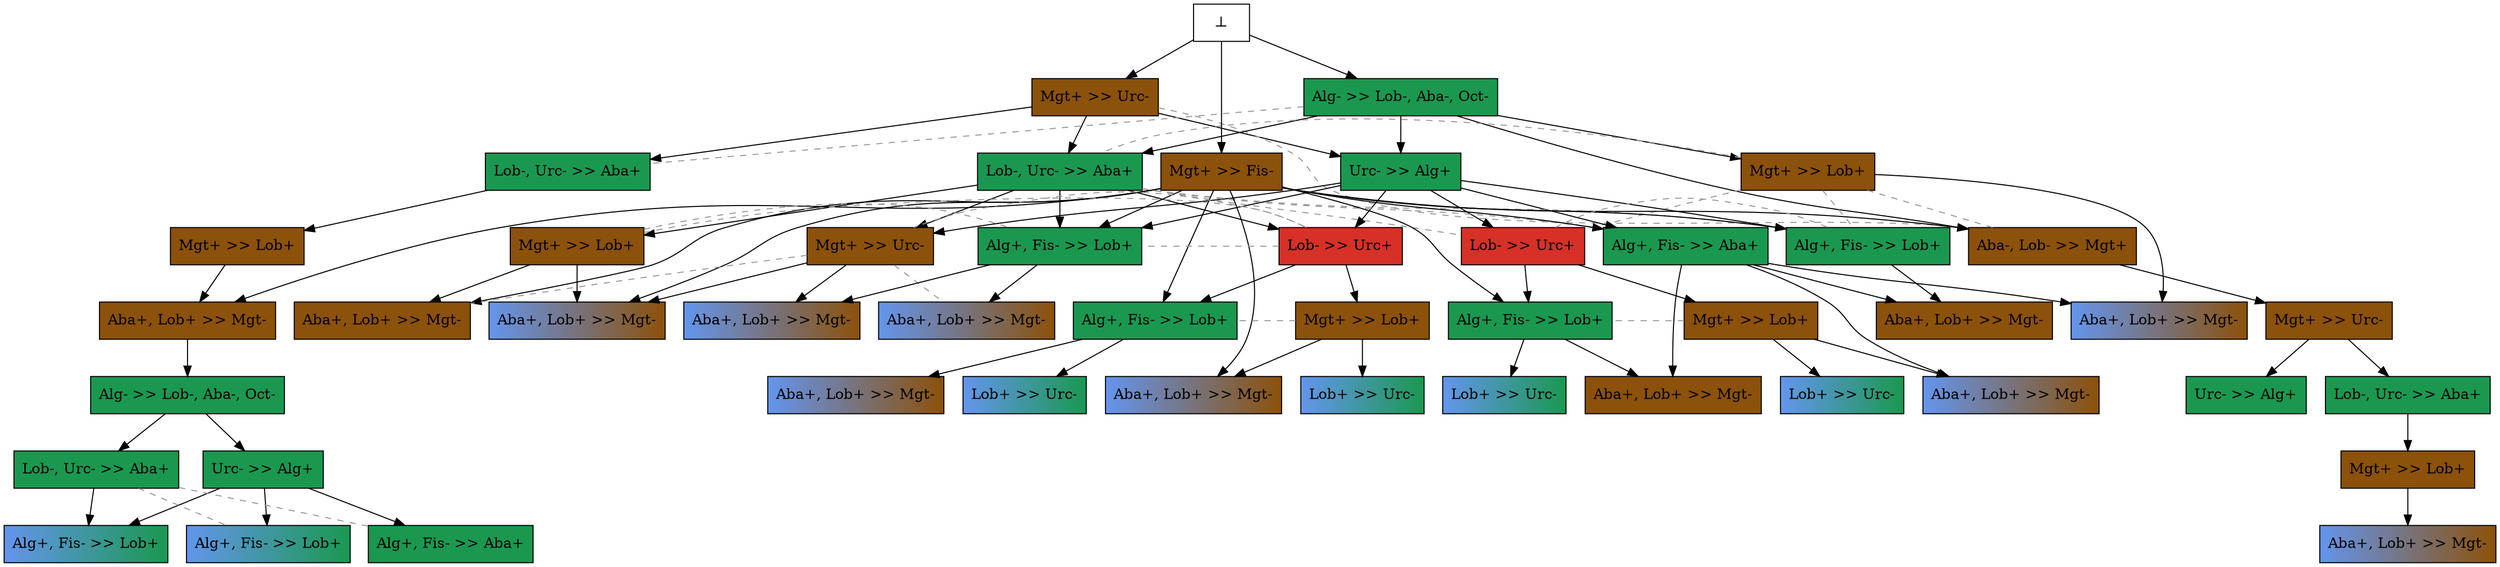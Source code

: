 digraph test {
  e3 -> e7;
  e1 -> e8;
  e1 -> e12;
  e3 -> e12;
  e1 -> e14;
  e3 -> e14;
  e7 -> e16;
  e1 -> e17;
  e2 -> e17;
  e12 -> e24;
  e14 -> e27;
  e17 -> e31;
  e2 -> e36;
  e12 -> e36;
  e2 -> e38;
  e12 -> e38;
  e12 -> e43;
  e14 -> e43;
  e12 -> e44;
  e14 -> e44;
  e24 -> e46;
  e31 -> e47;
  e31 -> e49;
  e2 -> e55;
  e16 -> e55;
  e2 -> e59;
  e12 -> e59;
  e14 -> e59;
  e2 -> e61;
  e24 -> e61;
  e43 -> e69;
  e49 -> e79;
  e55 -> e80;
  e2 -> e81;
  e27 -> e81;
  e36 -> e86;
  e38 -> e86;
  e2 -> e88;
  e43 -> e88;
  e80 -> e102;
  e80 -> e105;
  e38 -> e113;
  e61 -> e113;
  e102 -> e114;
  e102 -> e178;
  e105 -> e178;
  e2 -> e211;
  e27 -> e211;
  e44 -> e211;
  e2 -> e215;
  e69 -> e215;
  e38 -> e270;
  e46 -> e270;
  e102 -> e275;
  e44 -> e276;
  e59 -> e276;
  e88 -> e281;
  e88 -> e291;
  e79 -> e314;
  e69 -> e400;
  e8 -> e403;
  e38 -> e403;
  e59 -> e426;
  e61 -> e443;
  e46 -> e525;
  e0 -> e1;
  e0 -> e2;
  e0 -> e3;

//conflicts
  e1 -> e7 [arrowhead=none color=gray60 style=dashed constraint=false];
  e3 -> e17 [arrowhead=none color=gray60 style=dashed constraint=false];
  e8 -> e14 [arrowhead=none color=gray60 style=dashed constraint=false];
  e8 -> e17 [arrowhead=none color=gray60 style=dashed constraint=false];
  e8 -> e24 [arrowhead=none color=gray60 style=dashed constraint=false];
  e8 -> e36 [arrowhead=none color=gray60 style=dashed constraint=false];
  e14 -> e24 [arrowhead=none color=gray60 style=dashed constraint=false];
  e14 -> e36 [arrowhead=none color=gray60 style=dashed constraint=false];
  e14 -> e38 [arrowhead=none color=gray60 style=dashed constraint=false];
  e24 -> e36 [arrowhead=none color=gray60 style=dashed constraint=false];
  e27 -> e43 [arrowhead=none color=gray60 style=dashed constraint=false];
  e27 -> e59 [arrowhead=none color=gray60 style=dashed constraint=false];
  e43 -> e44 [arrowhead=none color=gray60 style=dashed constraint=false];
  e43 -> e59 [arrowhead=none color=gray60 style=dashed constraint=false];
  e44 -> e81 [arrowhead=none color=gray60 style=dashed constraint=false];
  e44 -> e426 [arrowhead=none color=gray60 style=dashed constraint=false];
  e46 -> e61 [arrowhead=none color=gray60 style=dashed constraint=false];
  e69 -> e88 [arrowhead=none color=gray60 style=dashed constraint=false];
  e105 -> e114 [arrowhead=none color=gray60 style=dashed constraint=false];
  e105 -> e275 [arrowhead=none color=gray60 style=dashed constraint=false];

  e1 [color="black" fillcolor="#1a9850:#1a9850" label="Alg- >> Lob-, Aba-, Oct-" shape=box style=filled];
  e2 [color="black" fillcolor="#8c510a:#8c510a" label="Mgt+ >> Fis-" shape=box style=filled];
  e3 [color="black" fillcolor="#8c510a:#8c510a" label="Mgt+ >> Urc-" shape=box style=filled];
  e7 [color="black" fillcolor="#1a9850:#1a9850" label="Lob-, Urc- >> Aba+" shape=box style=filled];
  e8 [color="black" fillcolor="#8c510a:#8c510a" label="Mgt+ >> Lob+" shape=box style=filled];
  e12 [color="black" fillcolor="#1a9850:#1a9850" label="Urc- >> Alg+" shape=box style=filled];
  e14 [color="black" fillcolor="#1a9850:#1a9850" label="Lob-, Urc- >> Aba+" shape=box style=filled];
  e16 [color="black" fillcolor="#8c510a:#8c510a" label="Mgt+ >> Lob+" shape=box style=filled];
  e17 [color="black" fillcolor="#8c510a:#8c510a" label="Aba-, Lob- >> Mgt+" shape=box style=filled];
  e24 [color="black" fillcolor="#d73027:#d73027" label="Lob- >> Urc+" shape=box style=filled];
  e27 [color="black" fillcolor="#8c510a:#8c510a" label="Mgt+ >> Lob+" shape=box style=filled];
  e31 [color="black" fillcolor="#8c510a:#8c510a" label="Mgt+ >> Urc-" shape=box style=filled];
  e36 [color="black" fillcolor="#1a9850:#1a9850" label="Alg+, Fis- >> Lob+" shape=box style=filled];
  e38 [color="black" fillcolor="#1a9850:#1a9850" label="Alg+, Fis- >> Aba+" shape=box style=filled];
  e43 [color="black" fillcolor="#d73027:#d73027" label="Lob- >> Urc+" shape=box style=filled];
  e44 [color="black" fillcolor="#8c510a:#8c510a" label="Mgt+ >> Urc-" shape=box style=filled];
  e46 [color="black" fillcolor="#8c510a:#8c510a" label="Mgt+ >> Lob+" shape=box style=filled];
  e47 [color="black" fillcolor="#1a9850:#1a9850" label="Urc- >> Alg+" shape=box style=filled];
  e49 [color="black" fillcolor="#1a9850:#1a9850" label="Lob-, Urc- >> Aba+" shape=box style=filled];
  e55 [color="black" fillcolor="#8c510a:#8c510a" label="Aba+, Lob+ >> Mgt-" shape=box style=filled];
  e59 [color="black" fillcolor="#1a9850:#1a9850" label="Alg+, Fis- >> Lob+" shape=box style=filled];
  e61 [color="black" fillcolor="#1a9850:#1a9850" label="Alg+, Fis- >> Lob+" shape=box style=filled];
  e69 [color="black" fillcolor="#8c510a:#8c510a" label="Mgt+ >> Lob+" shape=box style=filled];
  e79 [color="black" fillcolor="#8c510a:#8c510a" label="Mgt+ >> Lob+" shape=box style=filled];
  e80 [color="black" fillcolor="#1a9850:#1a9850" label="Alg- >> Lob-, Aba-, Oct-" shape=box style=filled];
  e81 [color="black" fillcolor="#8c510a:#8c510a" label="Aba+, Lob+ >> Mgt-" shape=box style=filled];
  e86 [color="black" fillcolor="#8c510a:#8c510a" label="Aba+, Lob+ >> Mgt-" shape=box style=filled];
  e88 [color="black" fillcolor="#1a9850:#1a9850" label="Alg+, Fis- >> Lob+" shape=box style=filled];
  e102 [color="black" fillcolor="#1a9850:#1a9850" label="Urc- >> Alg+" shape=box style=filled];
  e105 [color="black" fillcolor="#1a9850:#1a9850" label="Lob-, Urc- >> Aba+" shape=box style=filled];
  e113 [color="black" fillcolor="#8c510a:#8c510a" label="Aba+, Lob+ >> Mgt-" shape=box style=filled];
  e114 [color="black" fillcolor="#1a9850:#1a9850" label="Alg+, Fis- >> Aba+" shape=box style=filled];
  e178 [color="black" fillcolor="cornflowerblue:#1a9850" label="Alg+, Fis- >> Lob+" shape=box style=filled];
  e211 [color="black" fillcolor="cornflowerblue:#8c510a" label="Aba+, Lob+ >> Mgt-" shape=box style=filled];
  e215 [color="black" fillcolor="cornflowerblue:#8c510a" label="Aba+, Lob+ >> Mgt-" shape=box style=filled];
  e270 [color="black" fillcolor="cornflowerblue:#8c510a" label="Aba+, Lob+ >> Mgt-" shape=box style=filled];
  e275 [color="black" fillcolor="cornflowerblue:#1a9850" label="Alg+, Fis- >> Lob+" shape=box style=filled];
  e276 [color="black" fillcolor="cornflowerblue:#8c510a" label="Aba+, Lob+ >> Mgt-" shape=box style=filled];
  e281 [color="black" fillcolor="cornflowerblue:#8c510a" label="Aba+, Lob+ >> Mgt-" shape=box style=filled];
  e291 [color="black" fillcolor="cornflowerblue:#1a9850" label="Lob+ >> Urc-" shape=box style=filled];
  e314 [color="black" fillcolor="cornflowerblue:#8c510a" label="Aba+, Lob+ >> Mgt-" shape=box style=filled];
  e400 [color="black" fillcolor="cornflowerblue:#1a9850" label="Lob+ >> Urc-" shape=box style=filled];
  e403 [color="black" fillcolor="cornflowerblue:#8c510a" label="Aba+, Lob+ >> Mgt-" shape=box style=filled];
  e426 [color="black" fillcolor="cornflowerblue:#8c510a" label="Aba+, Lob+ >> Mgt-" shape=box style=filled];
  e443 [color="black" fillcolor="cornflowerblue:#1a9850" label="Lob+ >> Urc-" shape=box style=filled];
  e525 [color="black" fillcolor="cornflowerblue:#1a9850" label="Lob+ >> Urc-" shape=box style=filled];
  e0 [fillcolor="white" label="⊥" shape=box style=filled];
}


